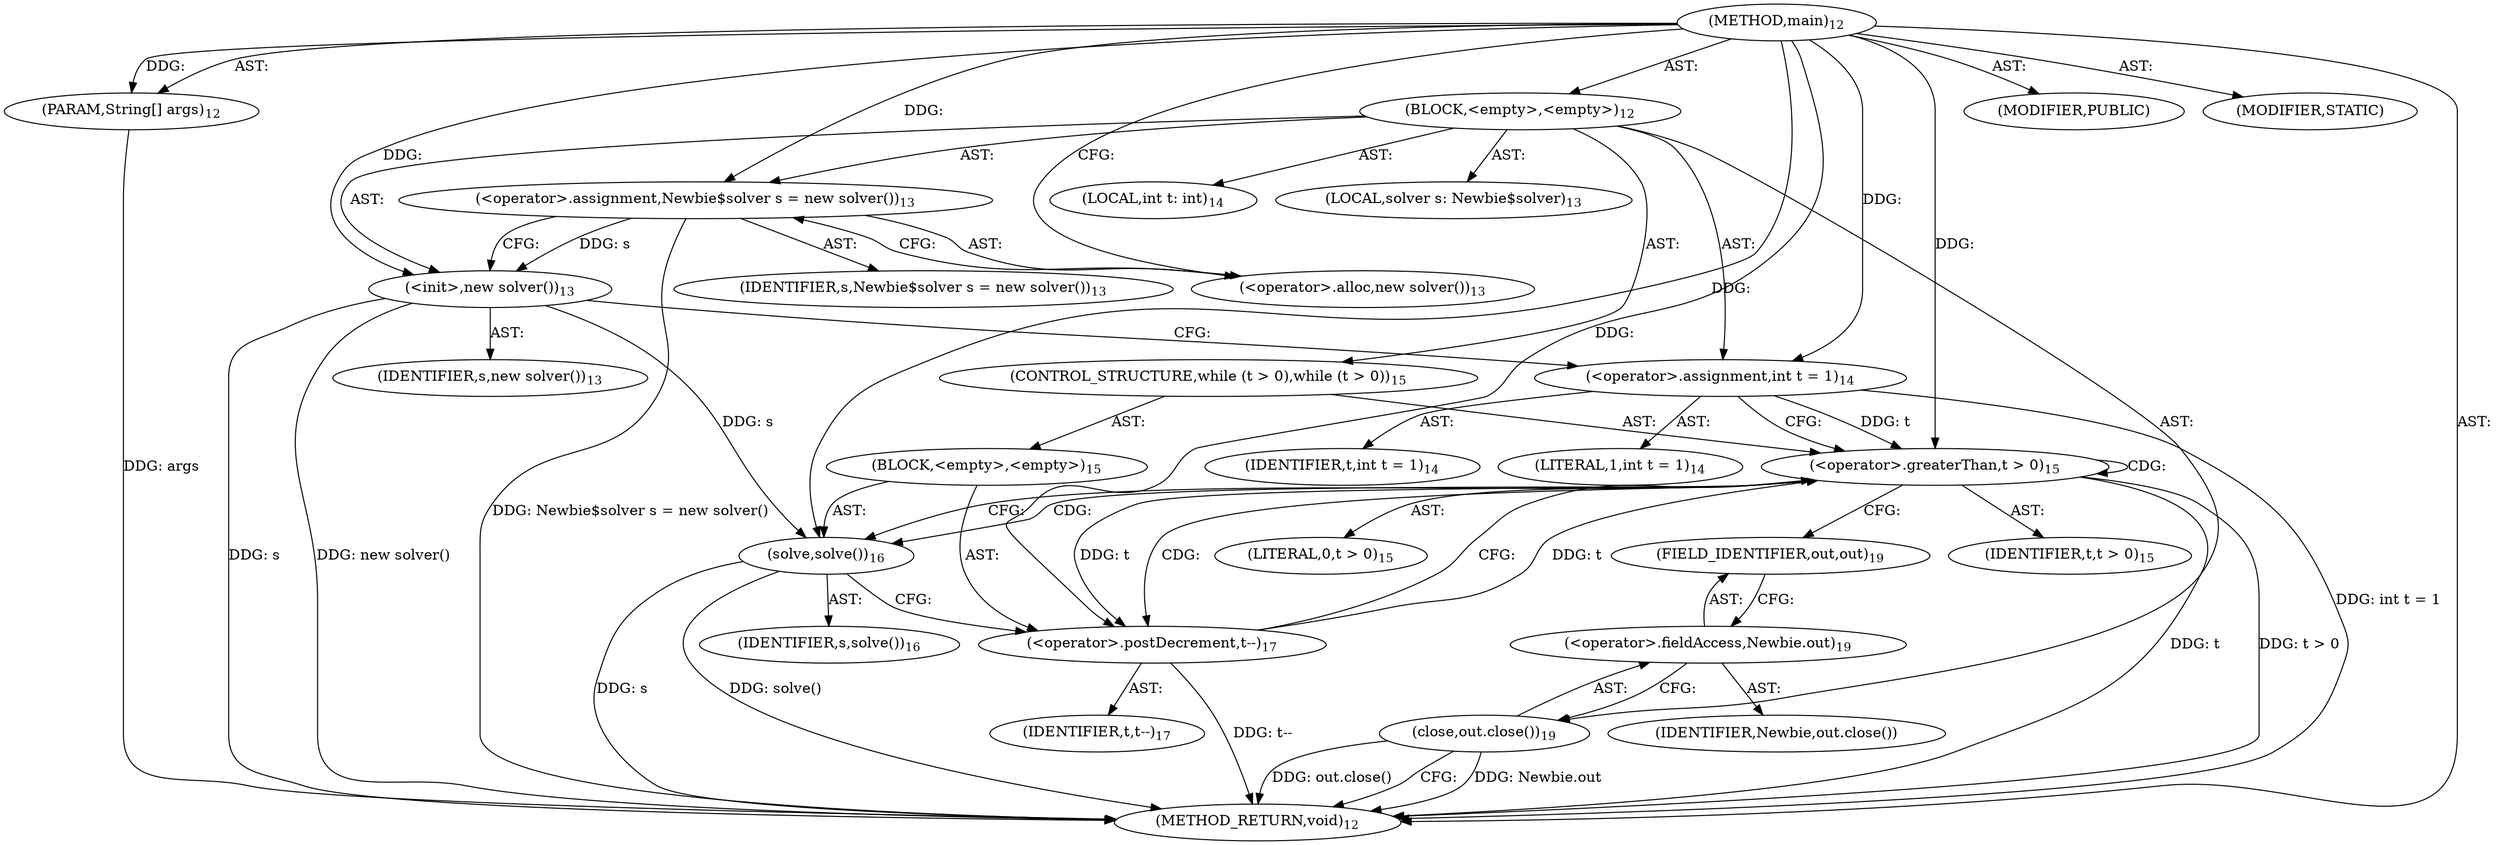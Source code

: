 digraph "main" {  
"53" [label = <(METHOD,main)<SUB>12</SUB>> ]
"54" [label = <(PARAM,String[] args)<SUB>12</SUB>> ]
"55" [label = <(BLOCK,&lt;empty&gt;,&lt;empty&gt;)<SUB>12</SUB>> ]
"8" [label = <(LOCAL,solver s: Newbie$solver)<SUB>13</SUB>> ]
"56" [label = <(&lt;operator&gt;.assignment,Newbie$solver s = new solver())<SUB>13</SUB>> ]
"57" [label = <(IDENTIFIER,s,Newbie$solver s = new solver())<SUB>13</SUB>> ]
"58" [label = <(&lt;operator&gt;.alloc,new solver())<SUB>13</SUB>> ]
"59" [label = <(&lt;init&gt;,new solver())<SUB>13</SUB>> ]
"7" [label = <(IDENTIFIER,s,new solver())<SUB>13</SUB>> ]
"60" [label = <(LOCAL,int t: int)<SUB>14</SUB>> ]
"61" [label = <(&lt;operator&gt;.assignment,int t = 1)<SUB>14</SUB>> ]
"62" [label = <(IDENTIFIER,t,int t = 1)<SUB>14</SUB>> ]
"63" [label = <(LITERAL,1,int t = 1)<SUB>14</SUB>> ]
"64" [label = <(CONTROL_STRUCTURE,while (t &gt; 0),while (t &gt; 0))<SUB>15</SUB>> ]
"65" [label = <(&lt;operator&gt;.greaterThan,t &gt; 0)<SUB>15</SUB>> ]
"66" [label = <(IDENTIFIER,t,t &gt; 0)<SUB>15</SUB>> ]
"67" [label = <(LITERAL,0,t &gt; 0)<SUB>15</SUB>> ]
"68" [label = <(BLOCK,&lt;empty&gt;,&lt;empty&gt;)<SUB>15</SUB>> ]
"69" [label = <(solve,solve())<SUB>16</SUB>> ]
"70" [label = <(IDENTIFIER,s,solve())<SUB>16</SUB>> ]
"71" [label = <(&lt;operator&gt;.postDecrement,t--)<SUB>17</SUB>> ]
"72" [label = <(IDENTIFIER,t,t--)<SUB>17</SUB>> ]
"73" [label = <(close,out.close())<SUB>19</SUB>> ]
"74" [label = <(&lt;operator&gt;.fieldAccess,Newbie.out)<SUB>19</SUB>> ]
"75" [label = <(IDENTIFIER,Newbie,out.close())> ]
"76" [label = <(FIELD_IDENTIFIER,out,out)<SUB>19</SUB>> ]
"77" [label = <(MODIFIER,PUBLIC)> ]
"78" [label = <(MODIFIER,STATIC)> ]
"79" [label = <(METHOD_RETURN,void)<SUB>12</SUB>> ]
  "53" -> "54"  [ label = "AST: "] 
  "53" -> "55"  [ label = "AST: "] 
  "53" -> "77"  [ label = "AST: "] 
  "53" -> "78"  [ label = "AST: "] 
  "53" -> "79"  [ label = "AST: "] 
  "55" -> "8"  [ label = "AST: "] 
  "55" -> "56"  [ label = "AST: "] 
  "55" -> "59"  [ label = "AST: "] 
  "55" -> "60"  [ label = "AST: "] 
  "55" -> "61"  [ label = "AST: "] 
  "55" -> "64"  [ label = "AST: "] 
  "55" -> "73"  [ label = "AST: "] 
  "56" -> "57"  [ label = "AST: "] 
  "56" -> "58"  [ label = "AST: "] 
  "59" -> "7"  [ label = "AST: "] 
  "61" -> "62"  [ label = "AST: "] 
  "61" -> "63"  [ label = "AST: "] 
  "64" -> "65"  [ label = "AST: "] 
  "64" -> "68"  [ label = "AST: "] 
  "65" -> "66"  [ label = "AST: "] 
  "65" -> "67"  [ label = "AST: "] 
  "68" -> "69"  [ label = "AST: "] 
  "68" -> "71"  [ label = "AST: "] 
  "69" -> "70"  [ label = "AST: "] 
  "71" -> "72"  [ label = "AST: "] 
  "73" -> "74"  [ label = "AST: "] 
  "74" -> "75"  [ label = "AST: "] 
  "74" -> "76"  [ label = "AST: "] 
  "56" -> "59"  [ label = "CFG: "] 
  "59" -> "61"  [ label = "CFG: "] 
  "61" -> "65"  [ label = "CFG: "] 
  "73" -> "79"  [ label = "CFG: "] 
  "58" -> "56"  [ label = "CFG: "] 
  "65" -> "69"  [ label = "CFG: "] 
  "65" -> "76"  [ label = "CFG: "] 
  "74" -> "73"  [ label = "CFG: "] 
  "69" -> "71"  [ label = "CFG: "] 
  "71" -> "65"  [ label = "CFG: "] 
  "76" -> "74"  [ label = "CFG: "] 
  "53" -> "58"  [ label = "CFG: "] 
  "54" -> "79"  [ label = "DDG: args"] 
  "56" -> "79"  [ label = "DDG: Newbie$solver s = new solver()"] 
  "59" -> "79"  [ label = "DDG: s"] 
  "59" -> "79"  [ label = "DDG: new solver()"] 
  "61" -> "79"  [ label = "DDG: int t = 1"] 
  "65" -> "79"  [ label = "DDG: t"] 
  "65" -> "79"  [ label = "DDG: t &gt; 0"] 
  "73" -> "79"  [ label = "DDG: Newbie.out"] 
  "73" -> "79"  [ label = "DDG: out.close()"] 
  "69" -> "79"  [ label = "DDG: s"] 
  "69" -> "79"  [ label = "DDG: solve()"] 
  "71" -> "79"  [ label = "DDG: t--"] 
  "53" -> "54"  [ label = "DDG: "] 
  "53" -> "56"  [ label = "DDG: "] 
  "53" -> "61"  [ label = "DDG: "] 
  "56" -> "59"  [ label = "DDG: s"] 
  "53" -> "59"  [ label = "DDG: "] 
  "61" -> "65"  [ label = "DDG: t"] 
  "71" -> "65"  [ label = "DDG: t"] 
  "53" -> "65"  [ label = "DDG: "] 
  "59" -> "69"  [ label = "DDG: s"] 
  "53" -> "69"  [ label = "DDG: "] 
  "65" -> "71"  [ label = "DDG: t"] 
  "53" -> "71"  [ label = "DDG: "] 
  "65" -> "69"  [ label = "CDG: "] 
  "65" -> "65"  [ label = "CDG: "] 
  "65" -> "71"  [ label = "CDG: "] 
}
